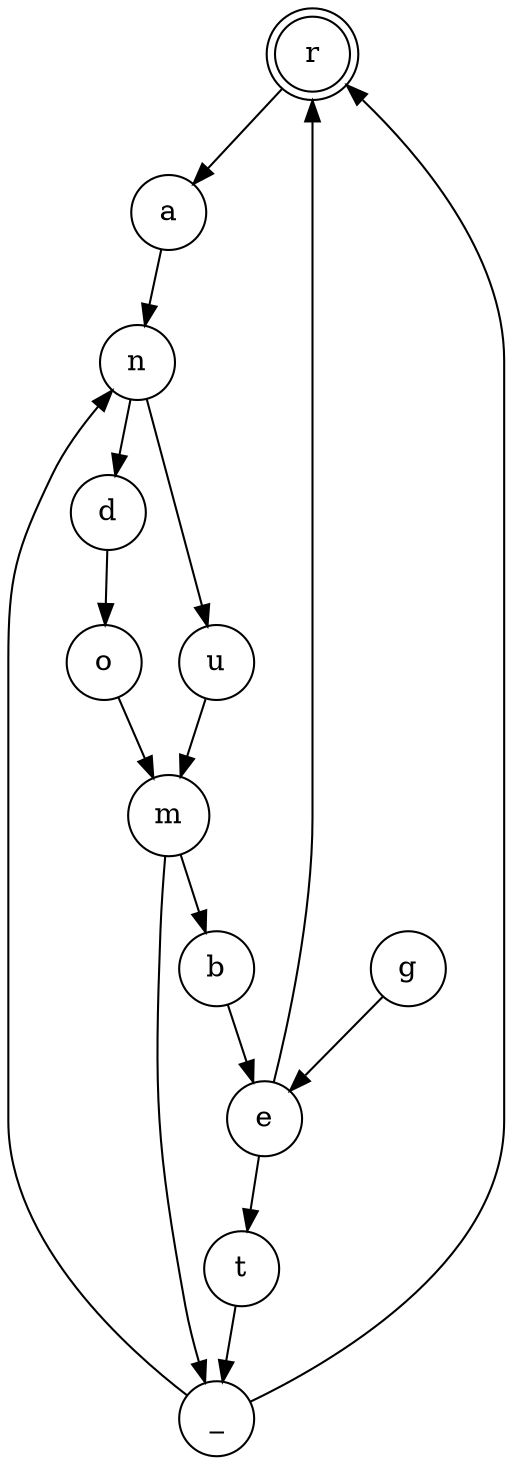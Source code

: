 digraph {   
    node [shape = doublecircle, color = black] r ;
    node [shape = circle];
    node [color= black];
    g -> e -> t -> _ -> r -> a -> n -> d -> o -> m -> _ -> n -> u -> m -> b -> e -> r;	
}